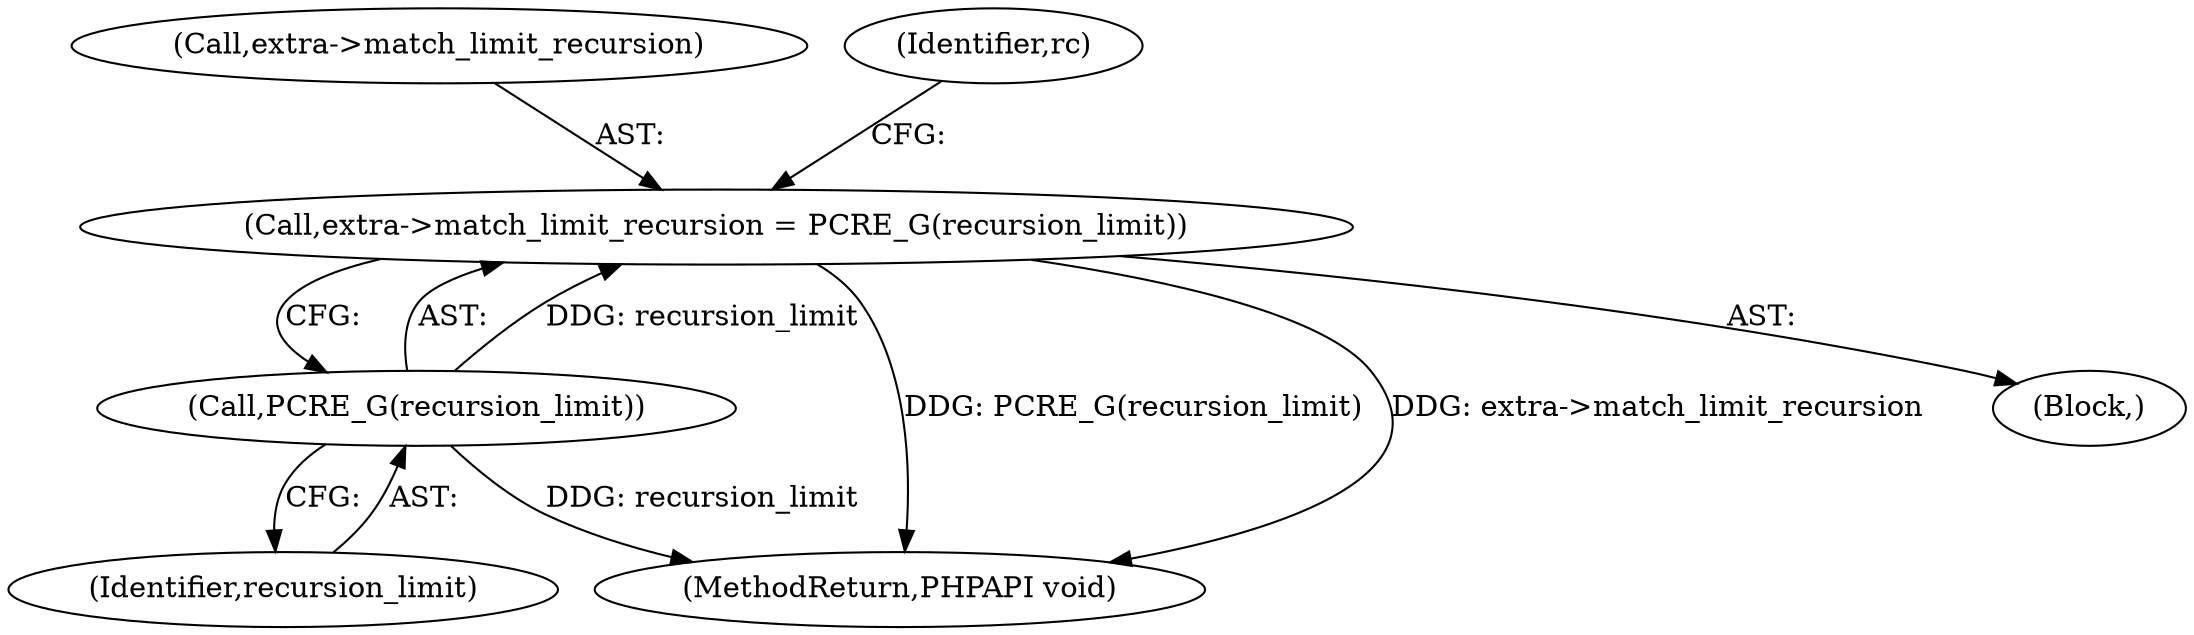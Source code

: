 digraph "0_php_c351b47ce85a3a147cfa801fa9f0149ab4160834@pointer" {
"1000282" [label="(Call,extra->match_limit_recursion = PCRE_G(recursion_limit))"];
"1000286" [label="(Call,PCRE_G(recursion_limit))"];
"1000868" [label="(MethodReturn,PHPAPI void)"];
"1000150" [label="(Block,)"];
"1000286" [label="(Call,PCRE_G(recursion_limit))"];
"1000283" [label="(Call,extra->match_limit_recursion)"];
"1000282" [label="(Call,extra->match_limit_recursion = PCRE_G(recursion_limit))"];
"1000287" [label="(Identifier,recursion_limit)"];
"1000289" [label="(Identifier,rc)"];
"1000282" -> "1000150"  [label="AST: "];
"1000282" -> "1000286"  [label="CFG: "];
"1000283" -> "1000282"  [label="AST: "];
"1000286" -> "1000282"  [label="AST: "];
"1000289" -> "1000282"  [label="CFG: "];
"1000282" -> "1000868"  [label="DDG: PCRE_G(recursion_limit)"];
"1000282" -> "1000868"  [label="DDG: extra->match_limit_recursion"];
"1000286" -> "1000282"  [label="DDG: recursion_limit"];
"1000286" -> "1000287"  [label="CFG: "];
"1000287" -> "1000286"  [label="AST: "];
"1000286" -> "1000868"  [label="DDG: recursion_limit"];
}
